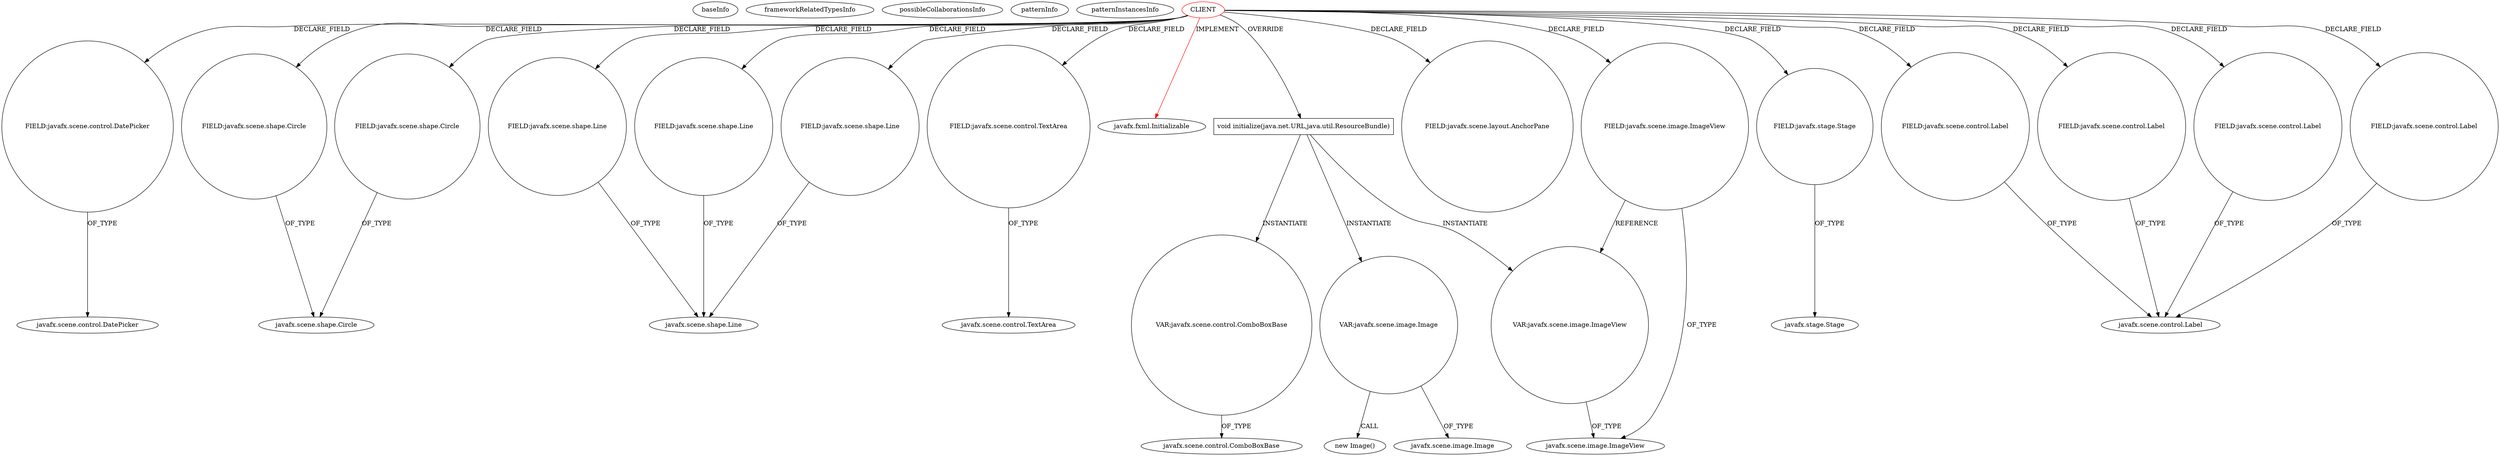 digraph {
baseInfo[graphId=2439,category="pattern",isAnonymous=false,possibleRelation=false]
frameworkRelatedTypesInfo[0="javafx.fxml.Initializable"]
possibleCollaborationsInfo[]
patternInfo[frequency=3.0,patternRootClient=0]
patternInstancesInfo[0="josesoler7-agendavital~/josesoler7-agendavital/agendavital-master/src/agendavital/vista/FXMLRegistroPreguntaUnoController.java~FXMLRegistroPreguntaUnoController~3390",1="josesoler7-agendavital~/josesoler7-agendavital/agendavital-master/src/agendavital/vista/FXMLRegistroPreguntaTresController.java~FXMLRegistroPreguntaTresController~3376",2="josesoler7-agendavital~/josesoler7-agendavital/agendavital-master/src/agendavital/vista/FXMLRegistroPreguntaDosController.java~FXMLRegistroPreguntaDosController~3379"]
18[label="FIELD:javafx.scene.control.DatePicker",vertexType="FIELD_DECLARATION",isFrameworkType=false,shape=circle]
0[label="CLIENT",vertexType="ROOT_CLIENT_CLASS_DECLARATION",isFrameworkType=false,color=red]
6[label="FIELD:javafx.scene.shape.Circle",vertexType="FIELD_DECLARATION",isFrameworkType=false,shape=circle]
8[label="FIELD:javafx.scene.shape.Circle",vertexType="FIELD_DECLARATION",isFrameworkType=false,shape=circle]
26[label="FIELD:javafx.scene.shape.Line",vertexType="FIELD_DECLARATION",isFrameworkType=false,shape=circle]
24[label="FIELD:javafx.scene.shape.Line",vertexType="FIELD_DECLARATION",isFrameworkType=false,shape=circle]
22[label="FIELD:javafx.scene.shape.Line",vertexType="FIELD_DECLARATION",isFrameworkType=false,shape=circle]
30[label="FIELD:javafx.scene.control.TextArea",vertexType="FIELD_DECLARATION",isFrameworkType=false,shape=circle]
1[label="javafx.fxml.Initializable",vertexType="FRAMEWORK_INTERFACE_TYPE",isFrameworkType=false]
19[label="javafx.scene.control.DatePicker",vertexType="FRAMEWORK_CLASS_TYPE",isFrameworkType=false]
7[label="javafx.scene.shape.Circle",vertexType="FRAMEWORK_CLASS_TYPE",isFrameworkType=false]
31[label="javafx.scene.control.TextArea",vertexType="FRAMEWORK_CLASS_TYPE",isFrameworkType=false]
23[label="javafx.scene.shape.Line",vertexType="FRAMEWORK_CLASS_TYPE",isFrameworkType=false]
34[label="void initialize(java.net.URL,java.util.ResourceBundle)",vertexType="OVERRIDING_METHOD_DECLARATION",isFrameworkType=false,shape=box]
2[label="FIELD:javafx.scene.layout.AnchorPane",vertexType="FIELD_DECLARATION",isFrameworkType=false,shape=circle]
20[label="FIELD:javafx.scene.image.ImageView",vertexType="FIELD_DECLARATION",isFrameworkType=false,shape=circle]
21[label="javafx.scene.image.ImageView",vertexType="FRAMEWORK_CLASS_TYPE",isFrameworkType=false]
32[label="FIELD:javafx.stage.Stage",vertexType="FIELD_DECLARATION",isFrameworkType=false,shape=circle]
33[label="javafx.stage.Stage",vertexType="FRAMEWORK_CLASS_TYPE",isFrameworkType=false]
35[label="VAR:javafx.scene.control.ComboBoxBase",vertexType="VARIABLE_EXPRESION",isFrameworkType=false,shape=circle]
37[label="javafx.scene.control.ComboBoxBase",vertexType="FRAMEWORK_CLASS_TYPE",isFrameworkType=false]
39[label="VAR:javafx.scene.image.Image",vertexType="VARIABLE_EXPRESION",isFrameworkType=false,shape=circle]
38[label="new Image()",vertexType="CONSTRUCTOR_CALL",isFrameworkType=false]
40[label="javafx.scene.image.Image",vertexType="FRAMEWORK_CLASS_TYPE",isFrameworkType=false]
41[label="VAR:javafx.scene.image.ImageView",vertexType="VARIABLE_EXPRESION",isFrameworkType=false,shape=circle]
16[label="FIELD:javafx.scene.control.Label",vertexType="FIELD_DECLARATION",isFrameworkType=false,shape=circle]
5[label="javafx.scene.control.Label",vertexType="FRAMEWORK_CLASS_TYPE",isFrameworkType=false]
10[label="FIELD:javafx.scene.control.Label",vertexType="FIELD_DECLARATION",isFrameworkType=false,shape=circle]
28[label="FIELD:javafx.scene.control.Label",vertexType="FIELD_DECLARATION",isFrameworkType=false,shape=circle]
4[label="FIELD:javafx.scene.control.Label",vertexType="FIELD_DECLARATION",isFrameworkType=false,shape=circle]
18->19[label="OF_TYPE"]
0->2[label="DECLARE_FIELD"]
22->23[label="OF_TYPE"]
0->22[label="DECLARE_FIELD"]
0->24[label="DECLARE_FIELD"]
0->26[label="DECLARE_FIELD"]
6->7[label="OF_TYPE"]
10->5[label="OF_TYPE"]
0->30[label="DECLARE_FIELD"]
4->5[label="OF_TYPE"]
0->32[label="DECLARE_FIELD"]
30->31[label="OF_TYPE"]
0->6[label="DECLARE_FIELD"]
20->41[label="REFERENCE"]
28->5[label="OF_TYPE"]
0->34[label="OVERRIDE"]
0->18[label="DECLARE_FIELD"]
26->23[label="OF_TYPE"]
0->10[label="DECLARE_FIELD"]
0->4[label="DECLARE_FIELD"]
8->7[label="OF_TYPE"]
24->23[label="OF_TYPE"]
39->40[label="OF_TYPE"]
34->35[label="INSTANTIATE"]
41->21[label="OF_TYPE"]
16->5[label="OF_TYPE"]
0->20[label="DECLARE_FIELD"]
20->21[label="OF_TYPE"]
35->37[label="OF_TYPE"]
32->33[label="OF_TYPE"]
0->1[label="IMPLEMENT",color=red]
0->8[label="DECLARE_FIELD"]
34->39[label="INSTANTIATE"]
39->38[label="CALL"]
34->41[label="INSTANTIATE"]
0->16[label="DECLARE_FIELD"]
0->28[label="DECLARE_FIELD"]
}
